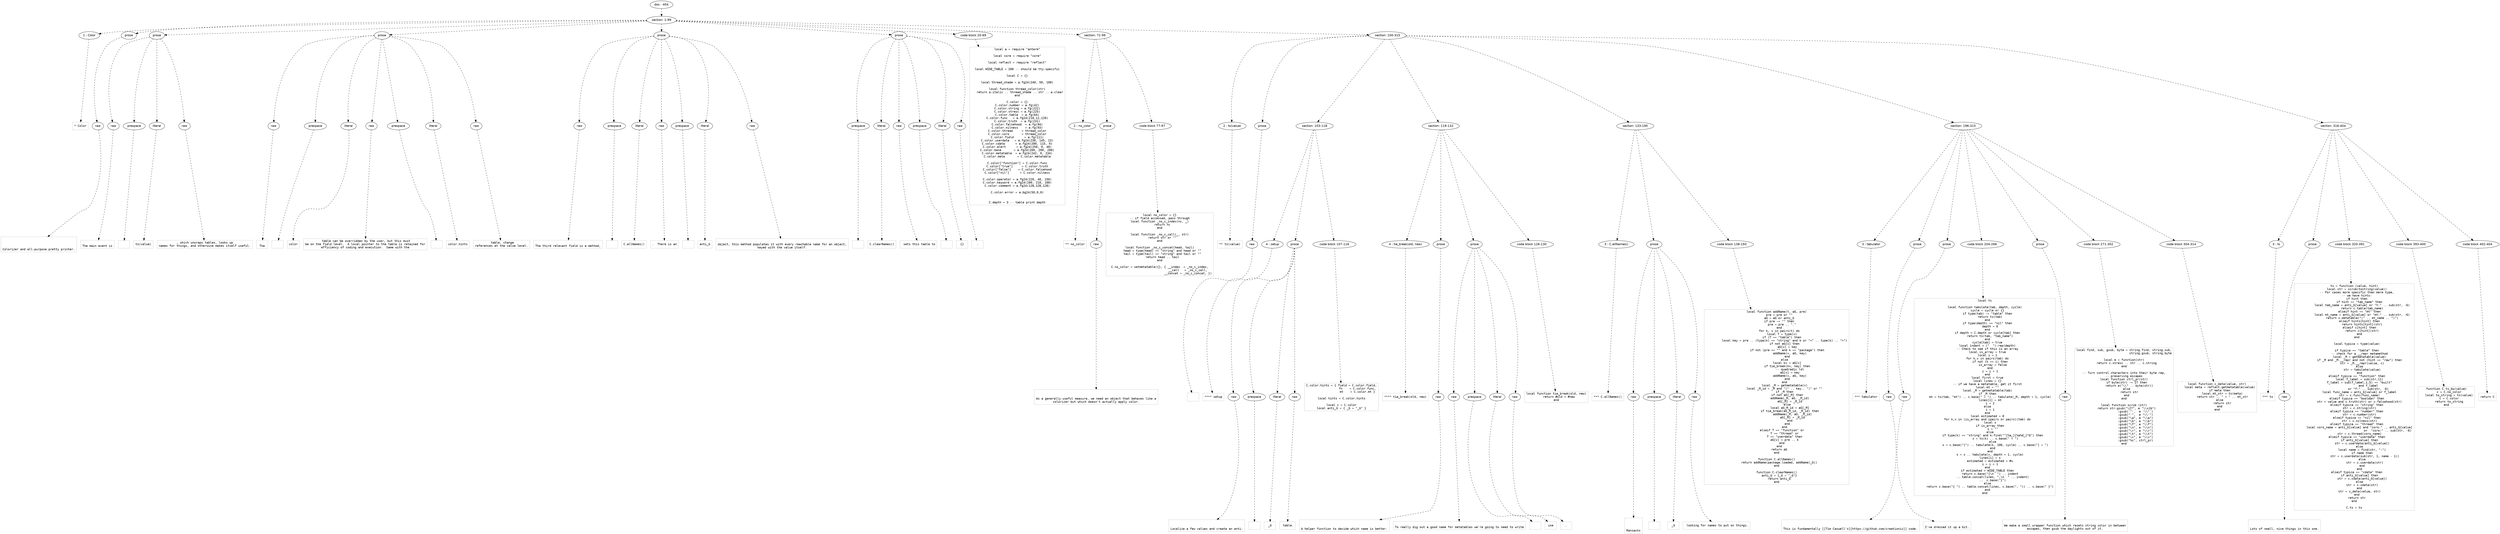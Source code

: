 digraph lpegNode {

node [fontname=Helvetica]
edge [style=dashed]

doc_0 [label="doc - 404"]


doc_0 -> { section_1}
{rank=same; section_1}

section_1 [label="section: 1-99"]


// END RANK doc_0

section_1 -> { header_2 prose_3 prose_4 prose_5 prose_6 prose_7 codeblock_8 section_9 section_10}
{rank=same; header_2 prose_3 prose_4 prose_5 prose_6 prose_7 codeblock_8 section_9 section_10}

header_2 [label="1 : Color"]

prose_3 [label="prose"]

prose_4 [label="prose"]

prose_5 [label="prose"]

prose_6 [label="prose"]

prose_7 [label="prose"]

codeblock_8 [label="code block 20-69"]

section_9 [label="section: 72-99"]

section_10 [label="section: 100-315"]


// END RANK section_1

header_2 -> leaf_11
leaf_11  [color=Gray,shape=rectangle,fontname=Inconsolata,label="* Color"]
// END RANK header_2

prose_3 -> { raw_12}
{rank=same; raw_12}

raw_12 [label="raw"]


// END RANK prose_3

raw_12 -> leaf_13
leaf_13  [color=Gray,shape=rectangle,fontname=Inconsolata,label="


Colorizer and all-purpose pretty printer.
"]
// END RANK raw_12

prose_4 -> { raw_14 prespace_15 literal_16 raw_17}
{rank=same; raw_14 prespace_15 literal_16 raw_17}

raw_14 [label="raw"]

prespace_15 [label="prespace"]

literal_16 [label="literal"]

raw_17 [label="raw"]


// END RANK prose_4

raw_14 -> leaf_18
leaf_18  [color=Gray,shape=rectangle,fontname=Inconsolata,label="
The main event is"]
// END RANK raw_14

prespace_15 -> leaf_19
leaf_19  [color=Gray,shape=rectangle,fontname=Inconsolata,label=" "]
// END RANK prespace_15

literal_16 -> leaf_20
leaf_20  [color=Gray,shape=rectangle,fontname=Inconsolata,label="ts(value)"]
// END RANK literal_16

raw_17 -> leaf_21
leaf_21  [color=Gray,shape=rectangle,fontname=Inconsolata,label=", which unwraps tables, looks up
names for things, and otherwise makes itself useful.
"]
// END RANK raw_17

prose_5 -> { raw_22 prespace_23 literal_24 raw_25 prespace_26 literal_27 raw_28}
{rank=same; raw_22 prespace_23 literal_24 raw_25 prespace_26 literal_27 raw_28}

raw_22 [label="raw"]

prespace_23 [label="prespace"]

literal_24 [label="literal"]

raw_25 [label="raw"]

prespace_26 [label="prespace"]

literal_27 [label="literal"]

raw_28 [label="raw"]


// END RANK prose_5

raw_22 -> leaf_29
leaf_29  [color=Gray,shape=rectangle,fontname=Inconsolata,label="
The"]
// END RANK raw_22

prespace_23 -> leaf_30
leaf_30  [color=Gray,shape=rectangle,fontname=Inconsolata,label=" "]
// END RANK prespace_23

literal_24 -> leaf_31
leaf_31  [color=Gray,shape=rectangle,fontname=Inconsolata,label="color"]
// END RANK literal_24

raw_25 -> leaf_32
leaf_32  [color=Gray,shape=rectangle,fontname=Inconsolata,label=" table can be overridden by the user, but this must
be on the field level.  A local pointer to the table is retained for
efficiency of coding and execution.  Same with the"]
// END RANK raw_25

prespace_26 -> leaf_33
leaf_33  [color=Gray,shape=rectangle,fontname=Inconsolata,label=" "]
// END RANK prespace_26

literal_27 -> leaf_34
leaf_34  [color=Gray,shape=rectangle,fontname=Inconsolata,label="color.hints"]
// END RANK literal_27

raw_28 -> leaf_35
leaf_35  [color=Gray,shape=rectangle,fontname=Inconsolata,label=" table, change
references at the value level.
"]
// END RANK raw_28

prose_6 -> { raw_36 prespace_37 literal_38 raw_39 prespace_40 literal_41 raw_42}
{rank=same; raw_36 prespace_37 literal_38 raw_39 prespace_40 literal_41 raw_42}

raw_36 [label="raw"]

prespace_37 [label="prespace"]

literal_38 [label="literal"]

raw_39 [label="raw"]

prespace_40 [label="prespace"]

literal_41 [label="literal"]

raw_42 [label="raw"]


// END RANK prose_6

raw_36 -> leaf_43
leaf_43  [color=Gray,shape=rectangle,fontname=Inconsolata,label="
The third relevant field is a method,"]
// END RANK raw_36

prespace_37 -> leaf_44
leaf_44  [color=Gray,shape=rectangle,fontname=Inconsolata,label=" "]
// END RANK prespace_37

literal_38 -> leaf_45
leaf_45  [color=Gray,shape=rectangle,fontname=Inconsolata,label="C.allNames()"]
// END RANK literal_38

raw_39 -> leaf_46
leaf_46  [color=Gray,shape=rectangle,fontname=Inconsolata,label=".  There is an"]
// END RANK raw_39

prespace_40 -> leaf_47
leaf_47  [color=Gray,shape=rectangle,fontname=Inconsolata,label=" "]
// END RANK prespace_40

literal_41 -> leaf_48
leaf_48  [color=Gray,shape=rectangle,fontname=Inconsolata,label="anti_G"]
// END RANK literal_41

raw_42 -> leaf_49
leaf_49  [color=Gray,shape=rectangle,fontname=Inconsolata,label="
object, this method populates it with every reachable name for an object,
keyed with the value itself.
"]
// END RANK raw_42

prose_7 -> { prespace_50 literal_51 raw_52 prespace_53 literal_54 raw_55}
{rank=same; prespace_50 literal_51 raw_52 prespace_53 literal_54 raw_55}

prespace_50 [label="prespace"]

literal_51 [label="literal"]

raw_52 [label="raw"]

prespace_53 [label="prespace"]

literal_54 [label="literal"]

raw_55 [label="raw"]


// END RANK prose_7

prespace_50 -> leaf_56
leaf_56  [color=Gray,shape=rectangle,fontname=Inconsolata,label=""]
// END RANK prespace_50

literal_51 -> leaf_57
leaf_57  [color=Gray,shape=rectangle,fontname=Inconsolata,label="C.clearNames()"]
// END RANK literal_51

raw_52 -> leaf_58
leaf_58  [color=Gray,shape=rectangle,fontname=Inconsolata,label=" sets this table to"]
// END RANK raw_52

prespace_53 -> leaf_59
leaf_59  [color=Gray,shape=rectangle,fontname=Inconsolata,label=" "]
// END RANK prespace_53

literal_54 -> leaf_60
leaf_60  [color=Gray,shape=rectangle,fontname=Inconsolata,label="{}"]
// END RANK literal_54

raw_55 -> leaf_61
leaf_61  [color=Gray,shape=rectangle,fontname=Inconsolata,label=".
"]
// END RANK raw_55

codeblock_8 -> leaf_62
leaf_62  [color=Gray,shape=rectangle,fontname=Inconsolata,label="local a = require \"anterm\"

local core = require \"core\"

local reflect = require \"reflect\"

local WIDE_TABLE = 200 -- should be tty-specific

local C = {}

local thread_shade = a.fg24(240, 50, 100)

local function thread_color(str)
   return a.italic .. thread_shade .. str .. a.clear
end

C.color = {}
C.color.number = a.fg(42)
C.color.string = a.fg(222)
C.color.stresc = a.fg(225)
C.color.table  = a.fg(64)
C.color.func   = a.fg24(210,12,120)
C.color.truth  = a.fg(231)
C.color.falsehood  = a.fg(94)
C.color.nilness    = a.fg(93)
C.color.thread     = thread_color
C.color.coro       = thread_color
C.color.field      = a.fg(111)
C.color.userdata   = a.fg24(230, 145, 23)
C.color.cdata      = a.fg24(200, 115, 0)
C.color.alert      = a.fg24(250, 0, 40)
C.color.base       = a.fg24(200, 200, 200)
C.color.metatable  = a.fg24(242, 0, 234)
C.color.meta       = C.color.metatable

C.color[\"function\"] = C.color.func
C.color[\"true\"]     = C.color.truth
C.color[\"false\"]    = C.color.falsehood
C.color[\"nil\"]      = C.color.nilness

C.color.operator = a.fg24(220, 40, 150)
C.color.keyword = a.fg24(100, 210, 100)
C.color.comment = a.fg24(128,128,128)

C.color.error = a.bg24(50,0,0)


C.depth = 3 -- table print depth"]
// END RANK codeblock_8

section_9 -> { header_63 prose_64 codeblock_65}
{rank=same; header_63 prose_64 codeblock_65}

header_63 [label="2 : no_color"]

prose_64 [label="prose"]

codeblock_65 [label="code block 77-97"]


// END RANK section_9

header_63 -> leaf_66
leaf_66  [color=Gray,shape=rectangle,fontname=Inconsolata,label="** no_color"]
// END RANK header_63

prose_64 -> { raw_67}
{rank=same; raw_67}

raw_67 [label="raw"]


// END RANK prose_64

raw_67 -> leaf_68
leaf_68  [color=Gray,shape=rectangle,fontname=Inconsolata,label="

As a generally-useful measure, we need an object that behaves like a
colorizer but which doesn't actually apply color.
"]
// END RANK raw_67

codeblock_65 -> leaf_69
leaf_69  [color=Gray,shape=rectangle,fontname=Inconsolata,label="local no_color = {}
-- if field accessed, pass through
local function _no_c_index(nc, _)
   return nc
end

local function _no_c_call(_, str)
   return str or \"\"
end

local function _no_c_concat(head, tail)
   head = type(head) == \"string\" and head or \"\"
   tail = type(tail) == \"string\" and tail or \"\"
   return head .. tail
end

C.no_color = setmetatable({}, { __index  = _no_c_index,
                                __call   = _no_c_call,
                                __concat = _no_c_concat, })"]
// END RANK codeblock_65

section_10 -> { header_70 prose_71 section_72 section_73 section_74 section_75 section_76}
{rank=same; header_70 prose_71 section_72 section_73 section_74 section_75 section_76}

header_70 [label="2 : ts(value)"]

prose_71 [label="prose"]

section_72 [label="section: 103-118"]

section_73 [label="section: 119-132"]

section_74 [label="section: 133-195"]

section_75 [label="section: 196-315"]

section_76 [label="section: 316-404"]


// END RANK section_10

header_70 -> leaf_77
leaf_77  [color=Gray,shape=rectangle,fontname=Inconsolata,label="** ts(value)"]
// END RANK header_70

prose_71 -> { raw_78}
{rank=same; raw_78}

raw_78 [label="raw"]


// END RANK prose_71

raw_78 -> leaf_79
leaf_79  [color=Gray,shape=rectangle,fontname=Inconsolata,label="

"]
// END RANK raw_78

section_72 -> { header_80 prose_81 codeblock_82}
{rank=same; header_80 prose_81 codeblock_82}

header_80 [label="4 : setup"]

prose_81 [label="prose"]

codeblock_82 [label="code block 107-116"]


// END RANK section_72

header_80 -> leaf_83
leaf_83  [color=Gray,shape=rectangle,fontname=Inconsolata,label="**** setup"]
// END RANK header_80

prose_81 -> { raw_84 prespace_85 literal_86 raw_87}
{rank=same; raw_84 prespace_85 literal_86 raw_87}

raw_84 [label="raw"]

prespace_85 [label="prespace"]

literal_86 [label="literal"]

raw_87 [label="raw"]


// END RANK prose_81

raw_84 -> leaf_88
leaf_88  [color=Gray,shape=rectangle,fontname=Inconsolata,label="

Localize a few values and create an anti-"]
// END RANK raw_84

prespace_85 -> leaf_89
leaf_89  [color=Gray,shape=rectangle,fontname=Inconsolata,label=" "]
// END RANK prespace_85

literal_86 -> leaf_90
leaf_90  [color=Gray,shape=rectangle,fontname=Inconsolata,label="_G"]
// END RANK literal_86

raw_87 -> leaf_91
leaf_91  [color=Gray,shape=rectangle,fontname=Inconsolata,label=" table.
"]
// END RANK raw_87

codeblock_82 -> leaf_92
leaf_92  [color=Gray,shape=rectangle,fontname=Inconsolata,label="C.color.hints = { field = C.color.field,
                  fn    = C.color.func,
                  mt    = C.color.mt }

local hints = C.color.hints

local c = C.color
local anti_G = { _G = \"_G\" }"]
// END RANK codeblock_82

section_73 -> { header_93 prose_94 prose_95 codeblock_96}
{rank=same; header_93 prose_94 prose_95 codeblock_96}

header_93 [label="4 : tie_break(old, new)"]

prose_94 [label="prose"]

prose_95 [label="prose"]

codeblock_96 [label="code block 126-130"]


// END RANK section_73

header_93 -> leaf_97
leaf_97  [color=Gray,shape=rectangle,fontname=Inconsolata,label="**** tie_break(old, new)"]
// END RANK header_93

prose_94 -> { raw_98}
{rank=same; raw_98}

raw_98 [label="raw"]


// END RANK prose_94

raw_98 -> leaf_99
leaf_99  [color=Gray,shape=rectangle,fontname=Inconsolata,label="

A helper function to decide which name is better.
"]
// END RANK raw_98

prose_95 -> { raw_100 prespace_101 literal_102 raw_103}
{rank=same; raw_100 prespace_101 literal_102 raw_103}

raw_100 [label="raw"]

prespace_101 [label="prespace"]

literal_102 [label="literal"]

raw_103 [label="raw"]


// END RANK prose_95

raw_100 -> leaf_104
leaf_104  [color=Gray,shape=rectangle,fontname=Inconsolata,label="
To really dig out a good name for metatables we're going to need to write"]
// END RANK raw_100

prespace_101 -> leaf_105
leaf_105  [color=Gray,shape=rectangle,fontname=Inconsolata,label=""]
// END RANK prespace_101

literal_102 -> leaf_106
leaf_106  [color=Gray,shape=rectangle,fontname=Inconsolata,label="use"]
// END RANK literal_102

raw_103 -> leaf_107
leaf_107  [color=Gray,shape=rectangle,fontname=Inconsolata,label=".
"]
// END RANK raw_103

codeblock_96 -> leaf_108
leaf_108  [color=Gray,shape=rectangle,fontname=Inconsolata,label="local function tie_break(old, new)
   return #old > #new
end"]
// END RANK codeblock_96

section_74 -> { header_109 prose_110 codeblock_111}
{rank=same; header_109 prose_110 codeblock_111}

header_109 [label="3 : C.allNames()"]

prose_110 [label="prose"]

codeblock_111 [label="code block 138-193"]


// END RANK section_74

header_109 -> leaf_112
leaf_112  [color=Gray,shape=rectangle,fontname=Inconsolata,label="*** C.allNames()"]
// END RANK header_109

prose_110 -> { raw_113 prespace_114 literal_115 raw_116}
{rank=same; raw_113 prespace_114 literal_115 raw_116}

raw_113 [label="raw"]

prespace_114 [label="prespace"]

literal_115 [label="literal"]

raw_116 [label="raw"]


// END RANK prose_110

raw_113 -> leaf_117
leaf_117  [color=Gray,shape=rectangle,fontname=Inconsolata,label="


Ransacks"]
// END RANK raw_113

prespace_114 -> leaf_118
leaf_118  [color=Gray,shape=rectangle,fontname=Inconsolata,label=" "]
// END RANK prespace_114

literal_115 -> leaf_119
leaf_119  [color=Gray,shape=rectangle,fontname=Inconsolata,label="_G"]
// END RANK literal_115

raw_116 -> leaf_120
leaf_120  [color=Gray,shape=rectangle,fontname=Inconsolata,label=" looking for names to put on things.
"]
// END RANK raw_116

codeblock_111 -> leaf_121
leaf_121  [color=Gray,shape=rectangle,fontname=Inconsolata,label="local function addName(t, aG, pre)
   pre = pre or \"\"
   aG = aG or anti_G
   if pre ~= \"\" then
      pre = pre .. \".\"
   end
   for k, v in pairs(t) do
      local T = type(v)
      if (T == \"table\") then
         local key = pre .. (type(k) == \"string\" and k or \"<\" .. type(k) .. \">\")
         if not aG[v] then
            aG[v] = key
            if not (pre == \"\" and k == \"package\") then
               addName(v, aG, key)
            end
         else
            local kv = aG[v]
            if tie_break(kv, key) then
               -- quadradic lol
               aG[v] = key
               addName(v, aG, key)
            end
         end
         local _M = getmetatable(v)
         local _M_id = _M and \"⟨\" .. key.. \"⟩\" or \"\"
         if _M then
            if not aG[_M] then
               addName(_M, aG, _M_id)
               aG[_M] = _M_id
            else
               local aG_M_id = aG[_M]
               if tie_break(aG_M_id, _M_id) then
                  addName(_M, aG, _M_id)
                  aG[_M] = _M_id
               end
            end
         end
      elseif T == \"function\" or
         T == \"thread\" or
         T == \"userdata\" then
         aG[v] = pre .. k
      end
   end
   return aG
end

function C.allNames()
   return addName(package.loaded, addName(_G))
end

function C.clearNames()
   anti_G = {_G = \"_G\"}
   return anti_G
end"]
// END RANK codeblock_111

section_75 -> { header_122 prose_123 prose_124 codeblock_125 prose_126 codeblock_127 codeblock_128}
{rank=same; header_122 prose_123 prose_124 codeblock_125 prose_126 codeblock_127 codeblock_128}

header_122 [label="3 : tabulator"]

prose_123 [label="prose"]

prose_124 [label="prose"]

codeblock_125 [label="code block 204-266"]

prose_126 [label="prose"]

codeblock_127 [label="code block 271-302"]

codeblock_128 [label="code block 304-314"]


// END RANK section_75

header_122 -> leaf_129
leaf_129  [color=Gray,shape=rectangle,fontname=Inconsolata,label="*** tabulator"]
// END RANK header_122

prose_123 -> { raw_130}
{rank=same; raw_130}

raw_130 [label="raw"]


// END RANK prose_123

raw_130 -> leaf_131
leaf_131  [color=Gray,shape=rectangle,fontname=Inconsolata,label="

This is fundamentally [[Tim Caswell's][https://github.com/creationix]] code.
"]
// END RANK raw_130

prose_124 -> { raw_132}
{rank=same; raw_132}

raw_132 [label="raw"]


// END RANK prose_124

raw_132 -> leaf_133
leaf_133  [color=Gray,shape=rectangle,fontname=Inconsolata,label="
I've dressed it up a bit.
"]
// END RANK raw_132

codeblock_125 -> leaf_134
leaf_134  [color=Gray,shape=rectangle,fontname=Inconsolata,label="local ts

local function tabulate(tab, depth, cycle)
   cycle = cycle or {}
   if type(tab) ~= \"table\" then
      return ts(tab)
   end
   if type(depth) == \"nil\" then
      depth = 0
   end
   if depth > C.depth or cycle[tab] then
      return ts(tab, \"tab_name\")
   end
   cycle[tab] = true
   local indent = (\"  \"):rep(depth)
   -- Check to see if this is an array
   local is_array = true
   local i = 1
   for k,v in pairs(tab) do
      if not (k == i) then
         is_array = false
      end
      i = i + 1
   end
   local first = true
   local lines = {}
   -- if we have a metatable, get it first
   local mt = \"\"
   local _M = getmetatable(tab)
   if _M then
      mt = ts(tab, \"mt\") .. c.base(\" = \") .. tabulate(_M, depth + 1, cycle)
      lines[1] = mt
      i = 2
   else
      i = 1
   end
   local estimated = 0
   for k,v in (is_array and ipairs or pairs)(tab) do
      local s
      if is_array then
         s = \"\"
      else
         if type(k) == \"string\" and k:find(\"^[%a_][%a%d_]*$\") then
            s = ts(k) .. c.base(\" = \")
         else
            s = c.base(\"[\") .. tabulate(k, 100, cycle) .. c.base(\"] = \")
         end
      end
      s = s .. tabulate(v, depth + 1, cycle)
      lines[i] = s
      estimated = estimated + #s
      i = i + 1
   end
   if estimated > WIDE_TABLE then
      return c.base(\"{\\n  \") .. indent
         .. table.concat(lines, \",\\n  \" .. indent)
         ..  c.base(\"}\")
   else
      return c.base(\"{ \") .. table.concat(lines, c.base(\", \")) .. c.base(\" }\")
   end
end"]
// END RANK codeblock_125

prose_126 -> { raw_135}
{rank=same; raw_135}

raw_135 [label="raw"]


// END RANK prose_126

raw_135 -> leaf_136
leaf_136  [color=Gray,shape=rectangle,fontname=Inconsolata,label="
We make a small wrapper function which resets string color in between
escapes, then gsub the daylights out of it.
"]
// END RANK raw_135

codeblock_127 -> leaf_137
leaf_137  [color=Gray,shape=rectangle,fontname=Inconsolata,label="local find, sub, gsub, byte = string.find, string.sub,
                              string.gsub, string.byte

local e = function(str)
   return c.stresc .. str .. c.string
end

-- Turn control characters into their byte rep,
-- preserving escapes
local function ctrl_pr(str)
   if byte(str) ~= 27 then
      return e(\"\\\\\" .. byte(str))
   else
      return str
   end
end

local function scrub (str)
   return str:gsub(\"\\27\", e \"\\\\x1b\")
             :gsub('\"',  e '\\\\\"')
             :gsub(\"'\",  e \"\\\\'\")
             :gsub(\"\\a\", e \"\\\\a\")
             :gsub(\"\\b\", e \"\\\\b\")
             :gsub(\"\\f\", e \"\\\\f\")
             :gsub(\"\\n\", e \"\\\\n\")
             :gsub(\"\\r\", e \"\\\\r\")
             :gsub(\"\\t\", e \"\\\\t\")
             :gsub(\"\\v\", e \"\\\\v\")
             :gsub(\"%c\", ctrl_pr)
end"]
// END RANK codeblock_127

codeblock_128 -> leaf_138
leaf_138  [color=Gray,shape=rectangle,fontname=Inconsolata,label="local function c_data(value, str)
   local meta = reflect.getmetatable(value)
   if meta then
      local mt_str = ts(meta)
      return str .. \" = \" .. mt_str
   else
      return str
   end
end"]
// END RANK codeblock_128

section_76 -> { header_139 prose_140 codeblock_141 codeblock_142 codeblock_143}
{rank=same; header_139 prose_140 codeblock_141 codeblock_142 codeblock_143}

header_139 [label="3 : ts"]

prose_140 [label="prose"]

codeblock_141 [label="code block 320-391"]

codeblock_142 [label="code block 393-400"]

codeblock_143 [label="code block 402-404"]


// END RANK section_76

header_139 -> leaf_144
leaf_144  [color=Gray,shape=rectangle,fontname=Inconsolata,label="*** ts"]
// END RANK header_139

prose_140 -> { raw_145}
{rank=same; raw_145}

raw_145 [label="raw"]


// END RANK prose_140

raw_145 -> leaf_146
leaf_146  [color=Gray,shape=rectangle,fontname=Inconsolata,label="

Lots of small, nice things in this one.
"]
// END RANK raw_145

codeblock_141 -> leaf_147
leaf_147  [color=Gray,shape=rectangle,fontname=Inconsolata,label="ts = function (value, hint)
   local str = scrub(tostring(value))
   -- For cases more specific than mere type,
   -- we have hints:
   if hint then
      if hint == \"tab_name\" then
         local tab_name = anti_G[value] or \"t:\" .. sub(str, -6)
         return c.table(tab_name)
      elseif hint == \"mt\" then
         local mt_name = anti_G[value] or \"mt:\" .. sub(str, -6)
         return c.metatable(\"⟨\" .. mt_name .. \"⟩\")
      elseif hints[hint] then
         return hints[hint](str)
      elseif c[hint] then
         return c[hint](str)
      end
   end

   local typica = type(value)

   if typica == \"table\" then
      -- check for a __repr metamethod
      local _M = getmetatable(value)
      if _M and _M.__repr and not (hint == \"raw\") then
         str = _M.__repr(value, c)
      else
         str = tabulate(value)
      end
   elseif typica == \"function\" then
      local f_label = sub(str,11)
      f_label = sub(f_label,1,5) == \"built\"
                and f_label
                or \"f:\" .. sub(str, -6)
      local func_name = anti_G[value] or f_label
      str = c.func(func_name)
   elseif typica == \"boolean\" then
      str = value and c.truth(str) or c.falsehood(str)
   elseif typica == \"string\" then
      str = c.string(str)
   elseif typica == \"number\" then
      str = c.number(str)
   elseif typica == \"nil\" then
      str = c.nilness(str)
   elseif typica == \"thread\" then
      local coro_name = anti_G[value] and \"coro:\" .. anti_G[value]
                                      or  \"coro:\" .. sub(str, -6)
      str = c.thread(coro_name)
   elseif typica == \"userdata\" then
      if anti_G[value] then
         str = c.userdata(anti_G[value])
      else
         local name = find(str, \":\")
         if name then
            str = c.userdata(sub(str, 1, name - 1))
         else
            str = c.userdata(str)
         end
      end
   elseif typica == \"cdata\" then
      if anti_G[value] then
         str = c.cdata(anti_G[value])
      else
         str = c.cdata(str)
      end
      str = c_data(value, str)
   end
   return str
end

C.ts = ts"]
// END RANK codeblock_141

codeblock_142 -> leaf_148
leaf_148  [color=Gray,shape=rectangle,fontname=Inconsolata,label="function C.ts_bw(value)
   c = C.no_color
   local to_string = ts(value)
   c = C.color
   return to_string
end"]
// END RANK codeblock_142

codeblock_143 -> leaf_149
leaf_149  [color=Gray,shape=rectangle,fontname=Inconsolata,label="return C"]
// END RANK codeblock_143


}
